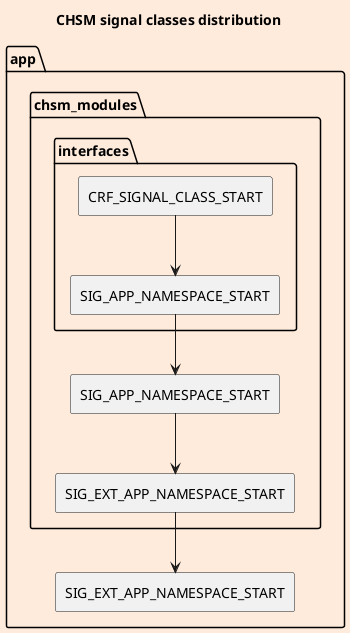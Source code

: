 @startuml
scale 400 width
skinparam backgroundColor #FFEBDC
scale 1

skinparam cloud {
  backgroundColor Olive
  borderColor orange
}

title
    CHSM signal classes distribution
end title

' left to right direction

package app {
    rectangle SIG_EXT_APP_NAMESPACE_START as sig_ext_app_namespace_start2
    package chsm_modules {
        rectangle SIG_APP_NAMESPACE_START as sig_app_namespace_start
        rectangle SIG_EXT_APP_NAMESPACE_START as sig_ext_app_namespace_start
        package interfaces {
            rectangle CRF_SIGNAL_CLASS_START as crf_signal_class_start
            rectangle SIG_APP_NAMESPACE_START as sig_app_namespace_start2
        }
    }
}
crf_signal_class_start --> sig_app_namespace_start2
sig_app_namespace_start2 --> sig_app_namespace_start
sig_app_namespace_start --> sig_ext_app_namespace_start
sig_ext_app_namespace_start --> sig_ext_app_namespace_start2
@enduml